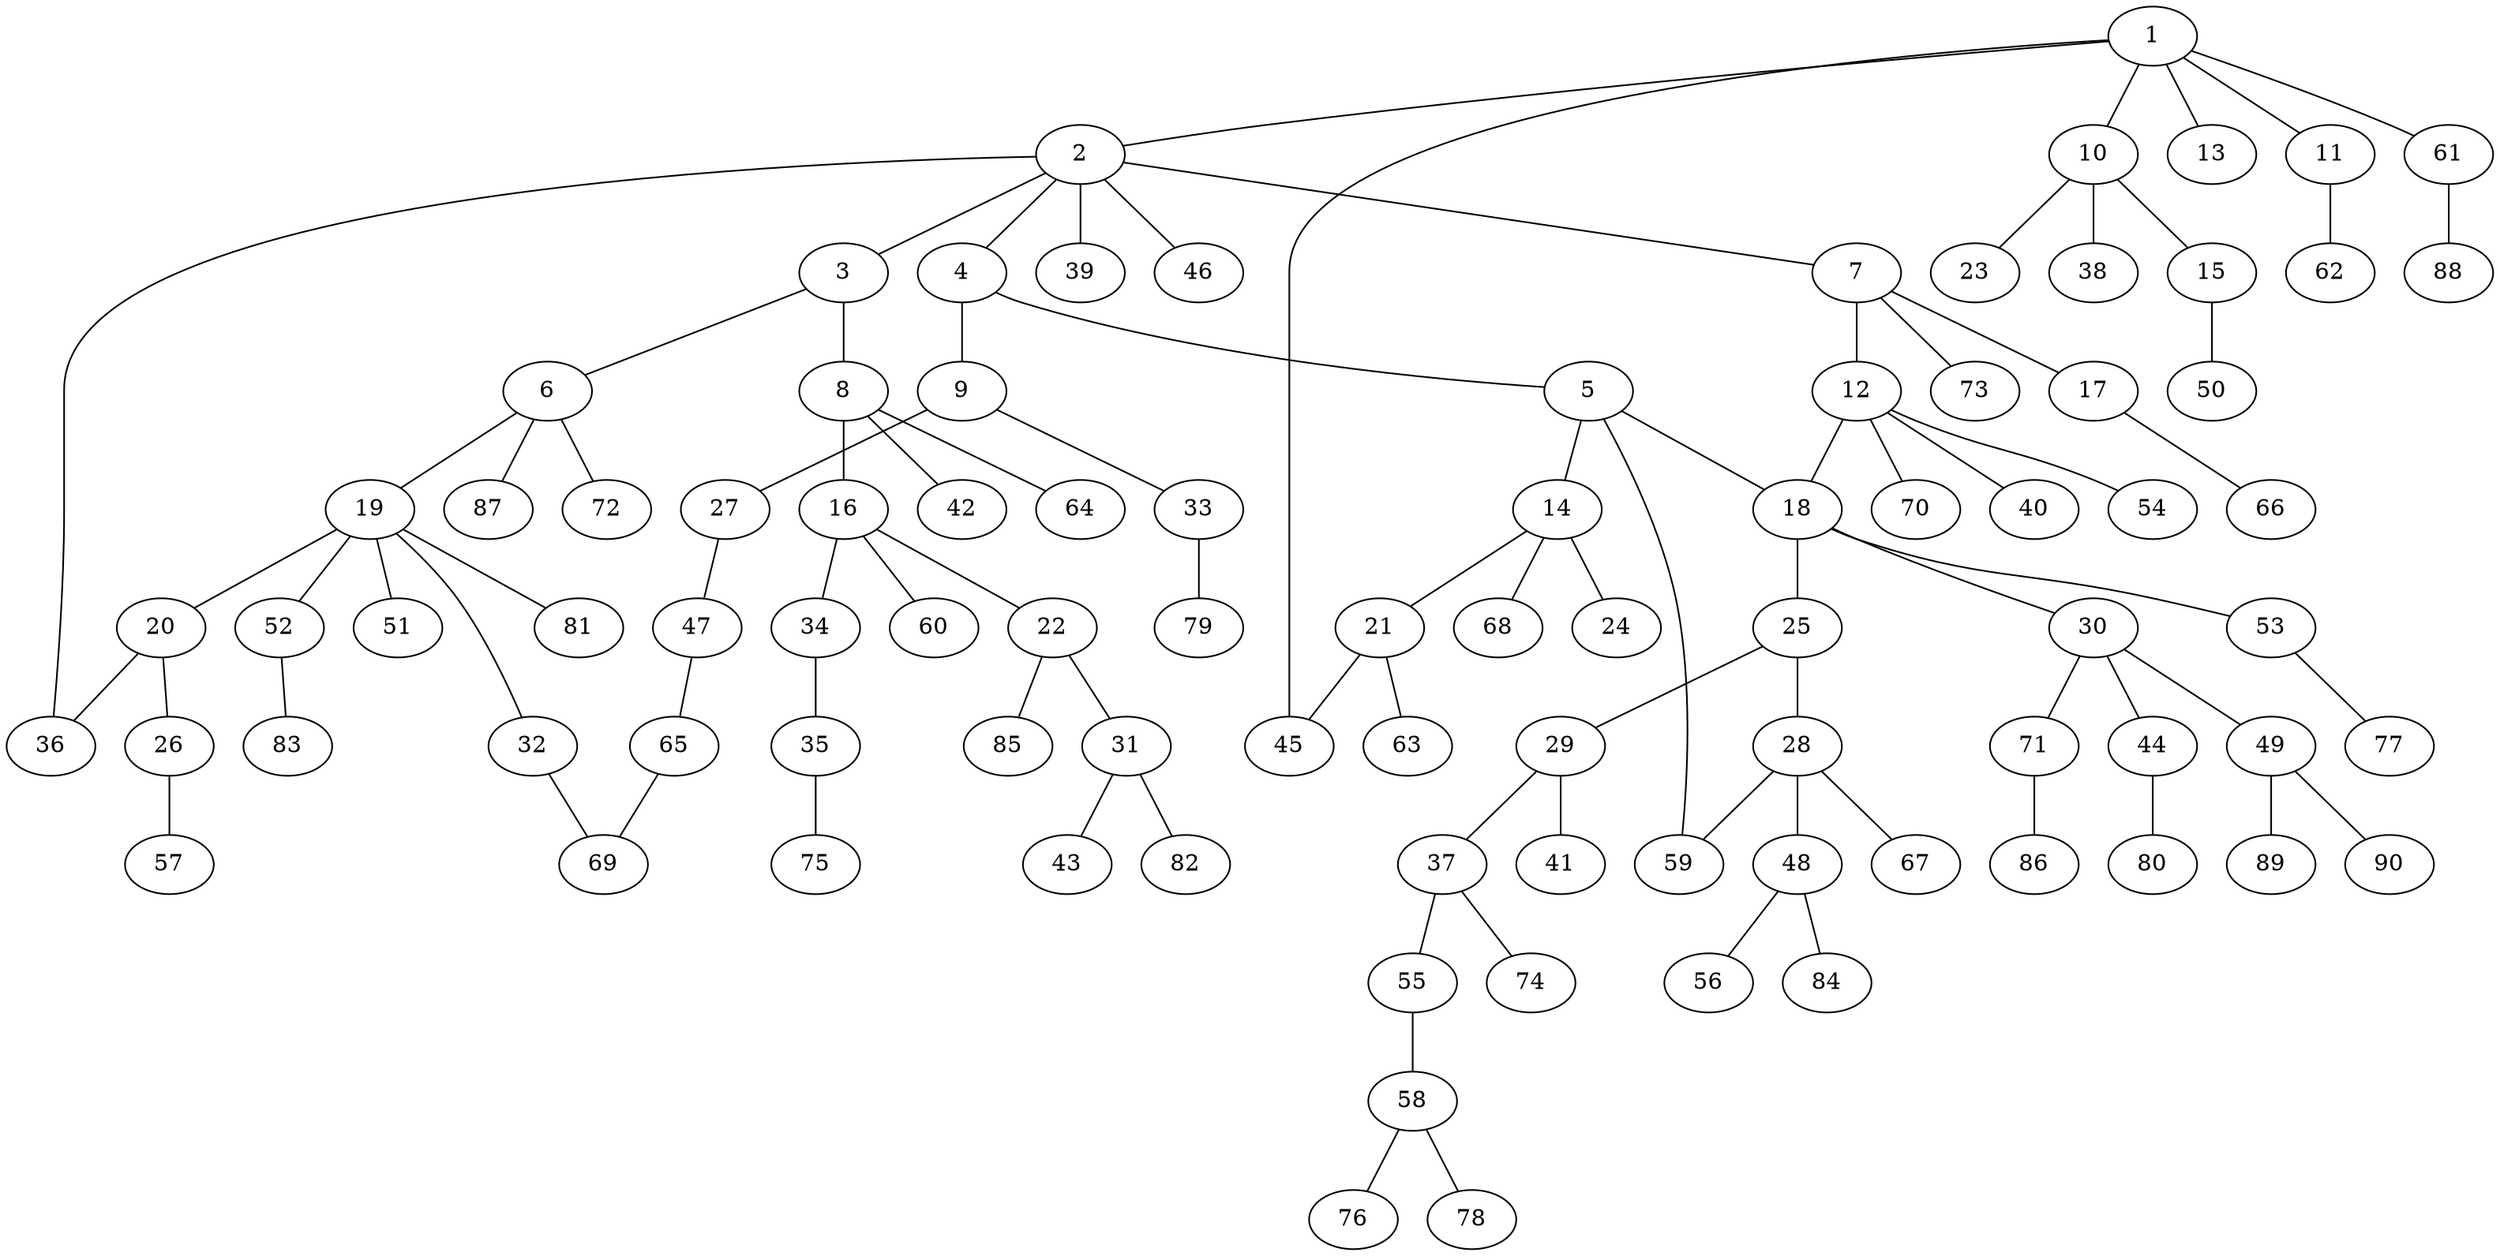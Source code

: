 graph graphname {1--2
1--10
1--11
1--13
1--45
1--61
2--3
2--4
2--7
2--36
2--39
2--46
3--6
3--8
4--5
4--9
5--14
5--18
5--59
6--19
6--72
6--87
7--12
7--17
7--73
8--16
8--42
8--64
9--27
9--33
10--15
10--23
10--38
11--62
12--18
12--40
12--54
12--70
14--21
14--24
14--68
15--50
16--22
16--34
16--60
17--66
18--25
18--30
18--53
19--20
19--32
19--51
19--52
19--81
20--26
20--36
21--45
21--63
22--31
22--85
25--28
25--29
26--57
27--47
28--48
28--59
28--67
29--37
29--41
30--44
30--49
30--71
31--43
31--82
32--69
33--79
34--35
35--75
37--55
37--74
44--80
47--65
48--56
48--84
49--89
49--90
52--83
53--77
55--58
58--76
58--78
61--88
65--69
71--86
}